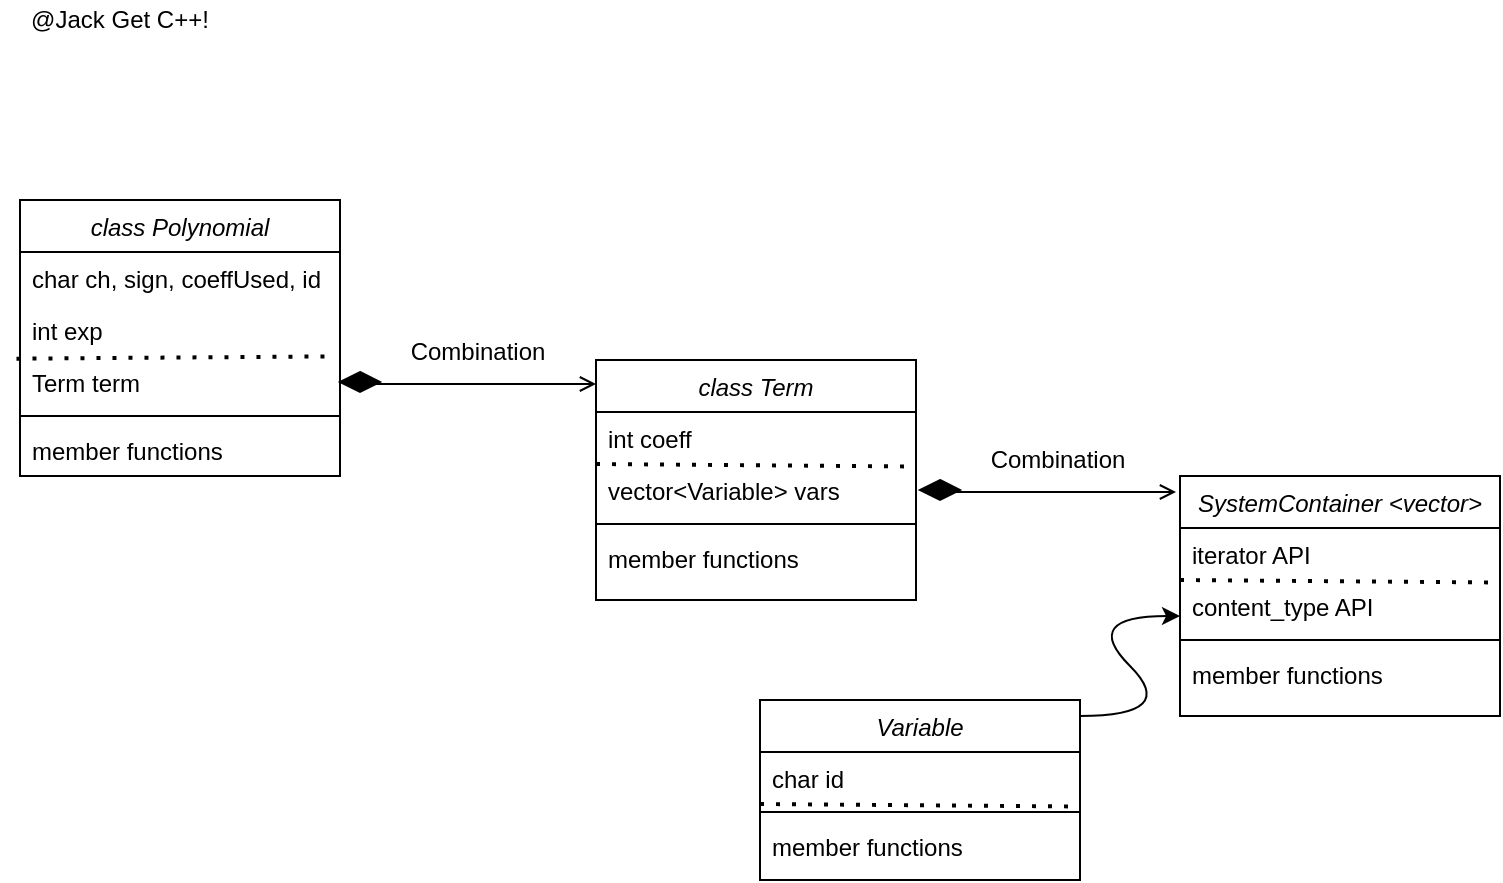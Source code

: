 <mxfile version="14.2.4" type="device"><diagram id="C5RBs43oDa-KdzZeNtuy" name="Page-1"><mxGraphModel dx="946" dy="589" grid="1" gridSize="10" guides="1" tooltips="1" connect="1" arrows="1" fold="1" page="1" pageScale="1" pageWidth="827" pageHeight="1169" math="0" shadow="0"><root><mxCell id="WIyWlLk6GJQsqaUBKTNV-0"/><mxCell id="WIyWlLk6GJQsqaUBKTNV-1" parent="WIyWlLk6GJQsqaUBKTNV-0"/><mxCell id="zkfFHV4jXpPFQw0GAbJ--0" value="class Polynomial" style="swimlane;fontStyle=2;align=center;verticalAlign=top;childLayout=stackLayout;horizontal=1;startSize=26;horizontalStack=0;resizeParent=1;resizeLast=0;collapsible=1;marginBottom=0;rounded=0;shadow=0;strokeWidth=1;sketch=0;" parent="WIyWlLk6GJQsqaUBKTNV-1" vertex="1"><mxGeometry x="30" y="130" width="160" height="138" as="geometry"><mxRectangle x="230" y="140" width="160" height="26" as="alternateBounds"/></mxGeometry></mxCell><mxCell id="zkfFHV4jXpPFQw0GAbJ--1" value="char ch, sign, coeffUsed, id" style="text;align=left;verticalAlign=top;spacingLeft=4;spacingRight=4;overflow=hidden;rotatable=0;points=[[0,0.5],[1,0.5]];portConstraint=eastwest;sketch=1;" parent="zkfFHV4jXpPFQw0GAbJ--0" vertex="1"><mxGeometry y="26" width="160" height="26" as="geometry"/></mxCell><mxCell id="zkfFHV4jXpPFQw0GAbJ--2" value="int exp" style="text;align=left;verticalAlign=top;spacingLeft=4;spacingRight=4;overflow=hidden;rotatable=0;points=[[0,0.5],[1,0.5]];portConstraint=eastwest;rounded=0;shadow=0;html=0;sketch=1;" parent="zkfFHV4jXpPFQw0GAbJ--0" vertex="1"><mxGeometry y="52" width="160" height="26" as="geometry"/></mxCell><mxCell id="AO4m2S4120uUCp_4zlQr-9" value="" style="endArrow=none;dashed=1;html=1;dashPattern=1 3;strokeWidth=2;entryX=0.981;entryY=0.007;entryDx=0;entryDy=0;entryPerimeter=0;exitX=-0.011;exitY=0.052;exitDx=0;exitDy=0;exitPerimeter=0;" parent="zkfFHV4jXpPFQw0GAbJ--0" source="zkfFHV4jXpPFQw0GAbJ--3" target="zkfFHV4jXpPFQw0GAbJ--3" edge="1"><mxGeometry width="50" height="50" relative="1" as="geometry"><mxPoint y="90" as="sourcePoint"/><mxPoint x="50" y="40" as="targetPoint"/></mxGeometry></mxCell><mxCell id="zkfFHV4jXpPFQw0GAbJ--3" value="Term term" style="text;align=left;verticalAlign=top;spacingLeft=4;spacingRight=4;overflow=hidden;rotatable=0;points=[[0,0.5],[1,0.5]];portConstraint=eastwest;rounded=0;shadow=0;html=0;sketch=1;" parent="zkfFHV4jXpPFQw0GAbJ--0" vertex="1"><mxGeometry y="78" width="160" height="26" as="geometry"/></mxCell><mxCell id="zkfFHV4jXpPFQw0GAbJ--4" value="" style="line;html=1;strokeWidth=1;align=left;verticalAlign=middle;spacingTop=-1;spacingLeft=3;spacingRight=3;rotatable=0;labelPosition=right;points=[];portConstraint=eastwest;sketch=0;" parent="zkfFHV4jXpPFQw0GAbJ--0" vertex="1"><mxGeometry y="104" width="160" height="8" as="geometry"/></mxCell><mxCell id="zkfFHV4jXpPFQw0GAbJ--5" value="member functions" style="text;align=left;verticalAlign=top;spacingLeft=4;spacingRight=4;overflow=hidden;rotatable=0;points=[[0,0.5],[1,0.5]];portConstraint=eastwest;sketch=1;" parent="zkfFHV4jXpPFQw0GAbJ--0" vertex="1"><mxGeometry y="112" width="160" height="26" as="geometry"/></mxCell><mxCell id="zkfFHV4jXpPFQw0GAbJ--17" value="class Term&#10;" style="swimlane;fontStyle=2;align=center;verticalAlign=top;childLayout=stackLayout;horizontal=1;startSize=26;horizontalStack=0;resizeParent=1;resizeLast=0;collapsible=1;marginBottom=0;rounded=0;shadow=0;strokeWidth=1;sketch=0;" parent="WIyWlLk6GJQsqaUBKTNV-1" vertex="1"><mxGeometry x="318" y="210" width="160" height="120" as="geometry"><mxRectangle x="508" y="120" width="160" height="26" as="alternateBounds"/></mxGeometry></mxCell><mxCell id="AO4m2S4120uUCp_4zlQr-11" value="" style="endArrow=none;dashed=1;html=1;dashPattern=1 3;strokeWidth=2;entryX=0.976;entryY=1.047;entryDx=0;entryDy=0;entryPerimeter=0;" parent="zkfFHV4jXpPFQw0GAbJ--17" target="zkfFHV4jXpPFQw0GAbJ--18" edge="1"><mxGeometry width="50" height="50" relative="1" as="geometry"><mxPoint y="52" as="sourcePoint"/><mxPoint x="50" y="2" as="targetPoint"/></mxGeometry></mxCell><mxCell id="zkfFHV4jXpPFQw0GAbJ--18" value="int coeff" style="text;align=left;verticalAlign=top;spacingLeft=4;spacingRight=4;overflow=hidden;rotatable=0;points=[[0,0.5],[1,0.5]];portConstraint=eastwest;sketch=1;" parent="zkfFHV4jXpPFQw0GAbJ--17" vertex="1"><mxGeometry y="26" width="160" height="26" as="geometry"/></mxCell><mxCell id="zkfFHV4jXpPFQw0GAbJ--19" value="vector&lt;Variable&gt; vars" style="text;align=left;verticalAlign=top;spacingLeft=4;spacingRight=4;overflow=hidden;rotatable=0;points=[[0,0.5],[1,0.5]];portConstraint=eastwest;rounded=0;shadow=0;html=0;sketch=1;" parent="zkfFHV4jXpPFQw0GAbJ--17" vertex="1"><mxGeometry y="52" width="160" height="26" as="geometry"/></mxCell><mxCell id="zkfFHV4jXpPFQw0GAbJ--23" value="" style="line;html=1;strokeWidth=1;align=left;verticalAlign=middle;spacingTop=-1;spacingLeft=3;spacingRight=3;rotatable=0;labelPosition=right;points=[];portConstraint=eastwest;sketch=0;" parent="zkfFHV4jXpPFQw0GAbJ--17" vertex="1"><mxGeometry y="78" width="160" height="8" as="geometry"/></mxCell><mxCell id="zkfFHV4jXpPFQw0GAbJ--24" value="member functions" style="text;align=left;verticalAlign=top;spacingLeft=4;spacingRight=4;overflow=hidden;rotatable=0;points=[[0,0.5],[1,0.5]];portConstraint=eastwest;sketch=1;" parent="zkfFHV4jXpPFQw0GAbJ--17" vertex="1"><mxGeometry y="86" width="160" height="26" as="geometry"/></mxCell><mxCell id="zkfFHV4jXpPFQw0GAbJ--26" value="" style="endArrow=open;shadow=0;strokeWidth=1;rounded=0;endFill=1;edgeStyle=elbowEdgeStyle;elbow=vertical;sketch=0;" parent="WIyWlLk6GJQsqaUBKTNV-1" source="AO4m2S4120uUCp_4zlQr-1" target="zkfFHV4jXpPFQw0GAbJ--17" edge="1"><mxGeometry x="0.5" y="41" relative="1" as="geometry"><mxPoint x="190" y="202" as="sourcePoint"/><mxPoint x="350" y="202" as="targetPoint"/><mxPoint x="-40" y="32" as="offset"/><Array as="points"><mxPoint x="240" y="222"/><mxPoint x="230" y="222"/><mxPoint x="208" y="230"/><mxPoint x="250" y="220"/><mxPoint x="270" y="220"/></Array></mxGeometry></mxCell><mxCell id="AO4m2S4120uUCp_4zlQr-1" value="" style="rhombus;whiteSpace=wrap;html=1;rounded=0;sketch=0;fillColor=#000000;" parent="WIyWlLk6GJQsqaUBKTNV-1" vertex="1"><mxGeometry x="190" y="216" width="20" height="10" as="geometry"/></mxCell><mxCell id="AO4m2S4120uUCp_4zlQr-2" value="" style="startArrow=open;endArrow=open;shadow=0;strokeWidth=1;rounded=0;endFill=1;edgeStyle=elbowEdgeStyle;elbow=vertical;sketch=0;" parent="WIyWlLk6GJQsqaUBKTNV-1" source="zkfFHV4jXpPFQw0GAbJ--0" target="AO4m2S4120uUCp_4zlQr-1" edge="1"><mxGeometry x="0.5" y="41" relative="1" as="geometry"><mxPoint x="190" y="220" as="sourcePoint"/><mxPoint x="318" y="220" as="targetPoint"/><mxPoint x="-40" y="32" as="offset"/><Array as="points"/></mxGeometry></mxCell><mxCell id="AO4m2S4120uUCp_4zlQr-4" value="Combination" style="text;html=1;strokeColor=none;fillColor=none;align=center;verticalAlign=middle;whiteSpace=wrap;rounded=0;sketch=0;" parent="WIyWlLk6GJQsqaUBKTNV-1" vertex="1"><mxGeometry x="239" y="196" width="40" height="20" as="geometry"/></mxCell><mxCell id="AO4m2S4120uUCp_4zlQr-12" value="SystemContainer &lt;vector&gt;" style="swimlane;fontStyle=2;align=center;verticalAlign=top;childLayout=stackLayout;horizontal=1;startSize=26;horizontalStack=0;resizeParent=1;resizeLast=0;collapsible=1;marginBottom=0;rounded=0;shadow=0;strokeWidth=1;sketch=0;" parent="WIyWlLk6GJQsqaUBKTNV-1" vertex="1"><mxGeometry x="610" y="268" width="160" height="120" as="geometry"><mxRectangle x="508" y="120" width="160" height="26" as="alternateBounds"/></mxGeometry></mxCell><mxCell id="AO4m2S4120uUCp_4zlQr-13" value="" style="endArrow=none;dashed=1;html=1;dashPattern=1 3;strokeWidth=2;entryX=0.976;entryY=1.047;entryDx=0;entryDy=0;entryPerimeter=0;" parent="AO4m2S4120uUCp_4zlQr-12" target="AO4m2S4120uUCp_4zlQr-14" edge="1"><mxGeometry width="50" height="50" relative="1" as="geometry"><mxPoint y="52" as="sourcePoint"/><mxPoint x="50" y="2" as="targetPoint"/></mxGeometry></mxCell><mxCell id="AO4m2S4120uUCp_4zlQr-14" value="iterator API" style="text;align=left;verticalAlign=top;spacingLeft=4;spacingRight=4;overflow=hidden;rotatable=0;points=[[0,0.5],[1,0.5]];portConstraint=eastwest;sketch=1;" parent="AO4m2S4120uUCp_4zlQr-12" vertex="1"><mxGeometry y="26" width="160" height="26" as="geometry"/></mxCell><mxCell id="AO4m2S4120uUCp_4zlQr-15" value="content_type API" style="text;align=left;verticalAlign=top;spacingLeft=4;spacingRight=4;overflow=hidden;rotatable=0;points=[[0,0.5],[1,0.5]];portConstraint=eastwest;rounded=0;shadow=0;html=0;sketch=1;" parent="AO4m2S4120uUCp_4zlQr-12" vertex="1"><mxGeometry y="52" width="160" height="26" as="geometry"/></mxCell><mxCell id="AO4m2S4120uUCp_4zlQr-16" value="" style="line;html=1;strokeWidth=1;align=left;verticalAlign=middle;spacingTop=-1;spacingLeft=3;spacingRight=3;rotatable=0;labelPosition=right;points=[];portConstraint=eastwest;sketch=0;" parent="AO4m2S4120uUCp_4zlQr-12" vertex="1"><mxGeometry y="78" width="160" height="8" as="geometry"/></mxCell><mxCell id="AO4m2S4120uUCp_4zlQr-17" value="member functions" style="text;align=left;verticalAlign=top;spacingLeft=4;spacingRight=4;overflow=hidden;rotatable=0;points=[[0,0.5],[1,0.5]];portConstraint=eastwest;sketch=1;" parent="AO4m2S4120uUCp_4zlQr-12" vertex="1"><mxGeometry y="86" width="160" height="26" as="geometry"/></mxCell><mxCell id="AO4m2S4120uUCp_4zlQr-18" value="" style="endArrow=open;shadow=0;strokeWidth=1;rounded=0;endFill=1;edgeStyle=elbowEdgeStyle;elbow=vertical;sketch=0;" parent="WIyWlLk6GJQsqaUBKTNV-1" source="AO4m2S4120uUCp_4zlQr-19" edge="1"><mxGeometry x="0.5" y="41" relative="1" as="geometry"><mxPoint x="480" y="256" as="sourcePoint"/><mxPoint x="608" y="276" as="targetPoint"/><mxPoint x="-40" y="32" as="offset"/><Array as="points"><mxPoint x="530" y="276"/><mxPoint x="520" y="276"/><mxPoint x="498" y="284"/><mxPoint x="540" y="274"/><mxPoint x="560" y="274"/></Array></mxGeometry></mxCell><mxCell id="AO4m2S4120uUCp_4zlQr-19" value="" style="rhombus;whiteSpace=wrap;html=1;rounded=0;sketch=0;fillColor=#000000;" parent="WIyWlLk6GJQsqaUBKTNV-1" vertex="1"><mxGeometry x="480" y="270" width="20" height="10" as="geometry"/></mxCell><mxCell id="AO4m2S4120uUCp_4zlQr-20" value="Combination" style="text;html=1;strokeColor=none;fillColor=none;align=center;verticalAlign=middle;whiteSpace=wrap;rounded=0;sketch=0;" parent="WIyWlLk6GJQsqaUBKTNV-1" vertex="1"><mxGeometry x="529" y="250" width="40" height="20" as="geometry"/></mxCell><mxCell id="AO4m2S4120uUCp_4zlQr-22" value="" style="curved=1;endArrow=classic;html=1;" parent="WIyWlLk6GJQsqaUBKTNV-1" edge="1"><mxGeometry width="50" height="50" relative="1" as="geometry"><mxPoint x="560" y="388" as="sourcePoint"/><mxPoint x="610" y="338" as="targetPoint"/><Array as="points"><mxPoint x="610" y="388"/><mxPoint x="560" y="338"/></Array></mxGeometry></mxCell><mxCell id="AO4m2S4120uUCp_4zlQr-23" value="Variable" style="swimlane;fontStyle=2;align=center;verticalAlign=top;childLayout=stackLayout;horizontal=1;startSize=26;horizontalStack=0;resizeParent=1;resizeLast=0;collapsible=1;marginBottom=0;rounded=0;shadow=0;strokeWidth=1;sketch=0;" parent="WIyWlLk6GJQsqaUBKTNV-1" vertex="1"><mxGeometry x="400" y="380" width="160" height="90" as="geometry"><mxRectangle x="508" y="120" width="160" height="26" as="alternateBounds"/></mxGeometry></mxCell><mxCell id="AO4m2S4120uUCp_4zlQr-24" value="" style="endArrow=none;dashed=1;html=1;dashPattern=1 3;strokeWidth=2;entryX=0.976;entryY=1.047;entryDx=0;entryDy=0;entryPerimeter=0;" parent="AO4m2S4120uUCp_4zlQr-23" target="AO4m2S4120uUCp_4zlQr-25" edge="1"><mxGeometry width="50" height="50" relative="1" as="geometry"><mxPoint y="52" as="sourcePoint"/><mxPoint x="50" y="2" as="targetPoint"/></mxGeometry></mxCell><mxCell id="AO4m2S4120uUCp_4zlQr-25" value="char id" style="text;align=left;verticalAlign=top;spacingLeft=4;spacingRight=4;overflow=hidden;rotatable=0;points=[[0,0.5],[1,0.5]];portConstraint=eastwest;sketch=1;" parent="AO4m2S4120uUCp_4zlQr-23" vertex="1"><mxGeometry y="26" width="160" height="26" as="geometry"/></mxCell><mxCell id="AO4m2S4120uUCp_4zlQr-27" value="" style="line;html=1;strokeWidth=1;align=left;verticalAlign=middle;spacingTop=-1;spacingLeft=3;spacingRight=3;rotatable=0;labelPosition=right;points=[];portConstraint=eastwest;sketch=0;" parent="AO4m2S4120uUCp_4zlQr-23" vertex="1"><mxGeometry y="52" width="160" height="8" as="geometry"/></mxCell><mxCell id="AO4m2S4120uUCp_4zlQr-28" value="member functions" style="text;align=left;verticalAlign=top;spacingLeft=4;spacingRight=4;overflow=hidden;rotatable=0;points=[[0,0.5],[1,0.5]];portConstraint=eastwest;sketch=1;" parent="AO4m2S4120uUCp_4zlQr-23" vertex="1"><mxGeometry y="60" width="160" height="26" as="geometry"/></mxCell><mxCell id="7Z-5zycGv-McvkgNuU_D-0" value="@Jack Get C++!" style="text;html=1;strokeColor=none;fillColor=none;align=center;verticalAlign=middle;whiteSpace=wrap;rounded=0;sketch=0;" vertex="1" parent="WIyWlLk6GJQsqaUBKTNV-1"><mxGeometry x="20" y="30" width="120" height="20" as="geometry"/></mxCell></root></mxGraphModel></diagram></mxfile>